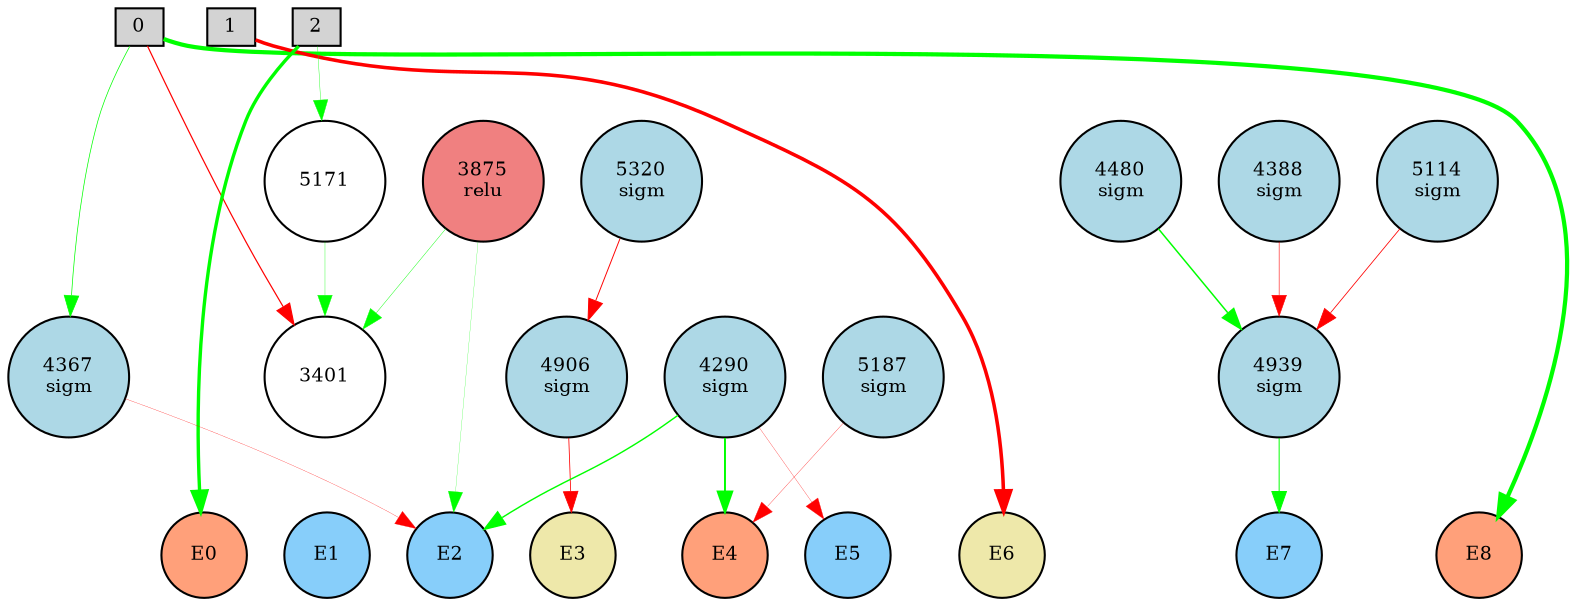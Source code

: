 digraph {
	node [fontsize=9 height=0.2 shape=circle width=0.2]
	subgraph inputs {
		node [shape=box style=filled]
		rank=source
		0 [fillcolor=lightgray]
		1 [fillcolor=lightgray]
		0 -> 1 [style=invis]
		2 [fillcolor=lightgray]
		1 -> 2 [style=invis]
	}
	subgraph outputs {
		node [style=filled]
		rank=sink
		E0 [fillcolor=lightsalmon fontsize=9 height=0.2 shape=circle width=0.2]
		E1 [fillcolor=lightskyblue fontsize=9 height=0.2 shape=circle width=0.2]
		E0 -> E1 [style=invis]
		E2 [fillcolor=lightskyblue fontsize=9 height=0.2 shape=circle width=0.2]
		E1 -> E2 [style=invis]
		E3 [fillcolor=palegoldenrod fontsize=9 height=0.2 shape=circle width=0.2]
		E2 -> E3 [style=invis]
		E4 [fillcolor=lightsalmon fontsize=9 height=0.2 shape=circle width=0.2]
		E3 -> E4 [style=invis]
		E5 [fillcolor=lightskyblue fontsize=9 height=0.2 shape=circle width=0.2]
		E4 -> E5 [style=invis]
		E6 [fillcolor=palegoldenrod fontsize=9 height=0.2 shape=circle width=0.2]
		E5 -> E6 [style=invis]
		E7 [fillcolor=lightskyblue fontsize=9 height=0.2 shape=circle width=0.2]
		E6 -> E7 [style=invis]
		E8 [fillcolor=lightsalmon fontsize=9 height=0.2 shape=circle width=0.2]
		E7 -> E8 [style=invis]
	}
	4480 [label="4480
sigm" fillcolor=lightblue style=filled]
	4367 [label="4367
sigm" fillcolor=lightblue style=filled]
	3875 [label="3875
relu" fillcolor=lightcoral style=filled]
	4388 [label="4388
sigm" fillcolor=lightblue style=filled]
	4906 [label="4906
sigm" fillcolor=lightblue style=filled]
	4290 [label="4290
sigm" fillcolor=lightblue style=filled]
	5187 [label="5187
sigm" fillcolor=lightblue style=filled]
	5320 [label="5320
sigm" fillcolor=lightblue style=filled]
	4939 [label="4939
sigm" fillcolor=lightblue style=filled]
	5114 [label="5114
sigm" fillcolor=lightblue style=filled]
	0 -> E8 [color=green penwidth=2.030064486655634 style=solid]
	1 -> E6 [color=red penwidth=1.7122181373510175 style=solid]
	2 -> E0 [color=green penwidth=1.6251867139067757 style=solid]
	0 -> 3401 [color=red penwidth=0.5786083606581014 style=solid]
	4290 -> E5 [color=red penwidth=0.13290534463142556 style=solid]
	4906 -> E3 [color=red penwidth=0.38262046151331797 style=solid]
	0 -> 4367 [color=green penwidth=0.34783269548790907 style=solid]
	4388 -> 4939 [color=red penwidth=0.2700256914880406 style=solid]
	4939 -> E7 [color=green penwidth=0.4686491445173937 style=solid]
	4290 -> E4 [color=green penwidth=0.9403626078885293 style=solid]
	5114 -> 4939 [color=red penwidth=0.3870963141445176 style=solid]
	2 -> 5171 [color=green penwidth=0.17898058508487302 style=solid]
	5171 -> 3401 [color=green penwidth=0.1736908572807041 style=solid]
	3875 -> E2 [color=green penwidth=0.10870161551980495 style=solid]
	5187 -> E4 [color=red penwidth=0.14697755747463753 style=solid]
	4367 -> E2 [color=red penwidth=0.13032050550685073 style=solid]
	5320 -> 4906 [color=red penwidth=0.4647991616494763 style=solid]
	4480 -> 4939 [color=green penwidth=0.7189502276360438 style=solid]
	4290 -> E2 [color=green penwidth=0.6806522562406087 style=solid]
	3875 -> 3401 [color=green penwidth=0.20555899820390283 style=solid]
}
